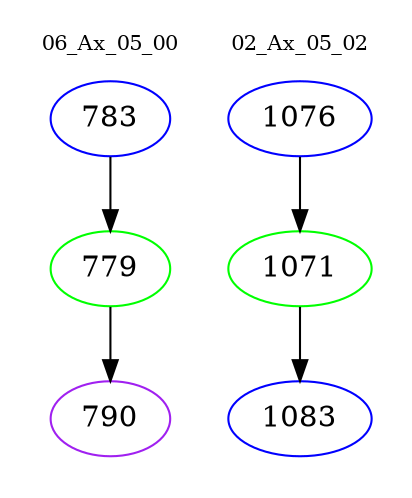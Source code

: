 digraph{
subgraph cluster_0 {
color = white
label = "06_Ax_05_00";
fontsize=10;
T0_783 [label="783", color="blue"]
T0_783 -> T0_779 [color="black"]
T0_779 [label="779", color="green"]
T0_779 -> T0_790 [color="black"]
T0_790 [label="790", color="purple"]
}
subgraph cluster_1 {
color = white
label = "02_Ax_05_02";
fontsize=10;
T1_1076 [label="1076", color="blue"]
T1_1076 -> T1_1071 [color="black"]
T1_1071 [label="1071", color="green"]
T1_1071 -> T1_1083 [color="black"]
T1_1083 [label="1083", color="blue"]
}
}
